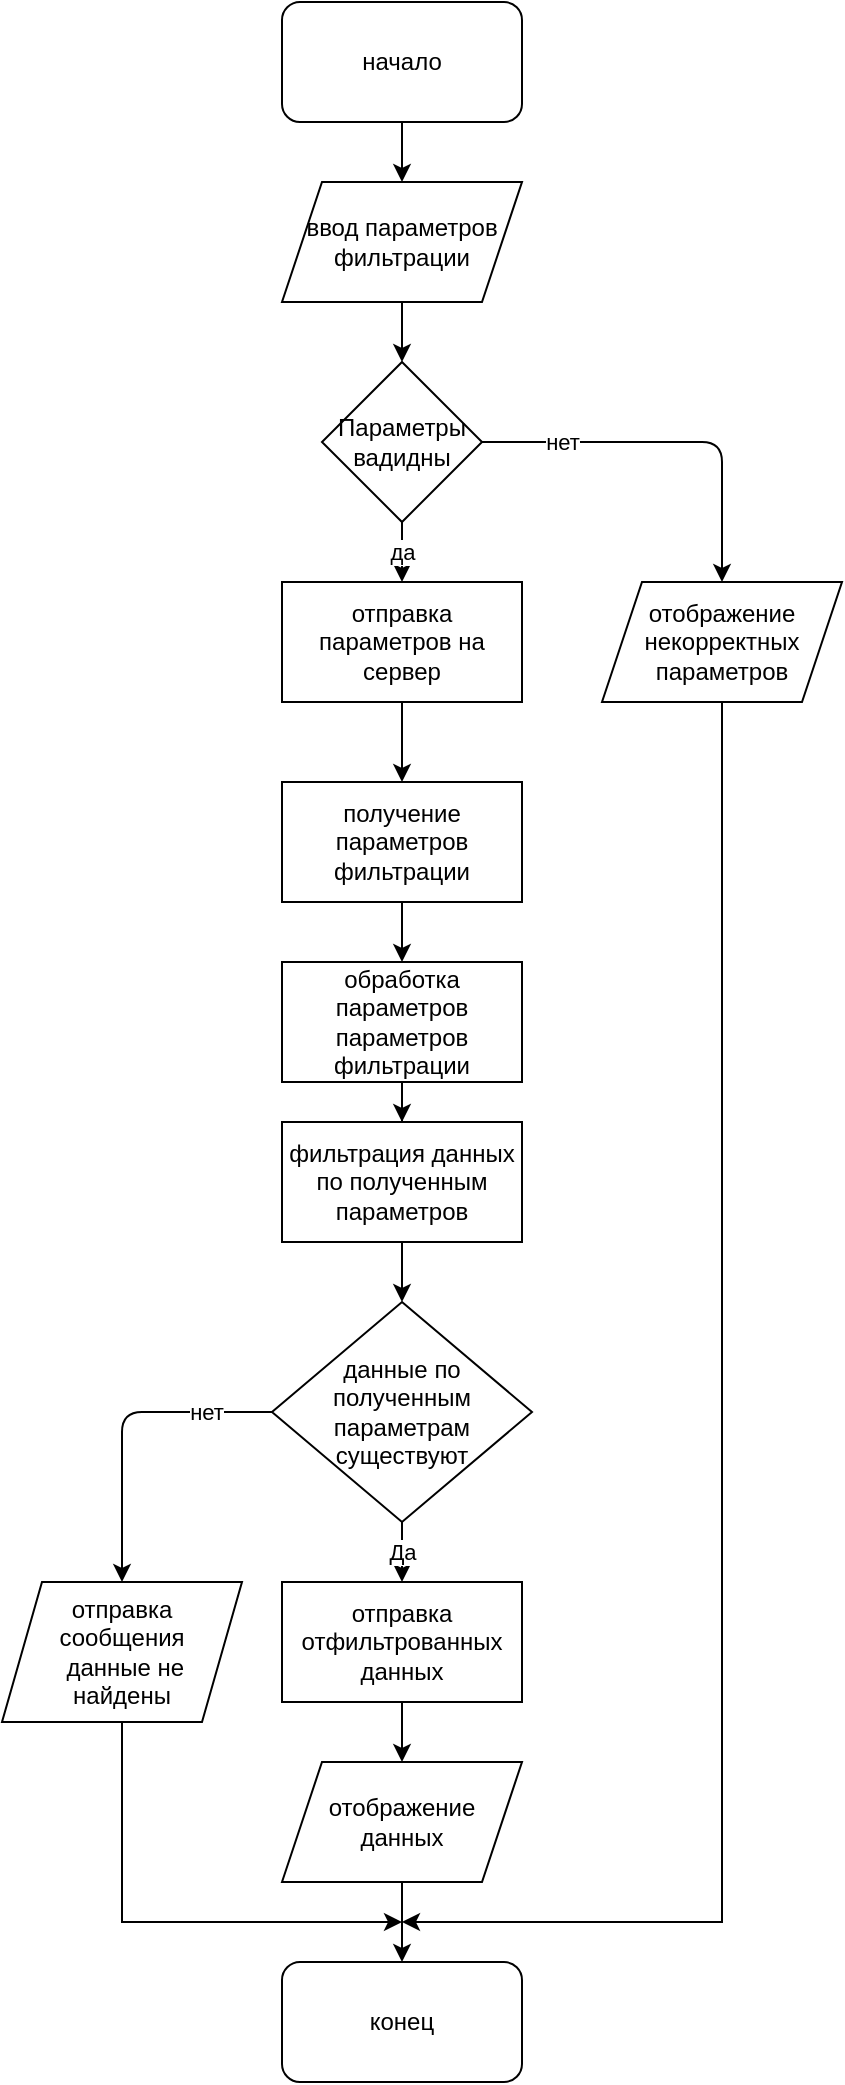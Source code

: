 <mxfile version="14.6.1" type="github"><diagram id="uiOw_u8a6w4pEPBfvf33" name="Page-1"><mxGraphModel dx="2031" dy="1274" grid="1" gridSize="10" guides="1" tooltips="1" connect="1" arrows="1" fold="1" page="1" pageScale="1" pageWidth="827" pageHeight="1169" math="0" shadow="0"><root><mxCell id="0"/><mxCell id="1" parent="0"/><mxCell id="79CqScHcI8Xc3eRM_paD-10" style="edgeStyle=orthogonalEdgeStyle;rounded=0;orthogonalLoop=1;jettySize=auto;html=1;" parent="1" source="79CqScHcI8Xc3eRM_paD-1" target="79CqScHcI8Xc3eRM_paD-2" edge="1"><mxGeometry relative="1" as="geometry"/></mxCell><mxCell id="79CqScHcI8Xc3eRM_paD-1" value="начало" style="rounded=1;whiteSpace=wrap;html=1;" parent="1" vertex="1"><mxGeometry x="160" y="90" width="120" height="60" as="geometry"/></mxCell><mxCell id="79CqScHcI8Xc3eRM_paD-2" value="ввод параметров фильтрации" style="shape=parallelogram;perimeter=parallelogramPerimeter;whiteSpace=wrap;html=1;fixedSize=1;" parent="1" vertex="1"><mxGeometry x="160" y="180" width="120" height="60" as="geometry"/></mxCell><mxCell id="79CqScHcI8Xc3eRM_paD-12" style="edgeStyle=orthogonalEdgeStyle;rounded=0;orthogonalLoop=1;jettySize=auto;html=1;" parent="1" source="79CqScHcI8Xc3eRM_paD-5" target="79CqScHcI8Xc3eRM_paD-6" edge="1"><mxGeometry relative="1" as="geometry"/></mxCell><mxCell id="79CqScHcI8Xc3eRM_paD-5" value="получение параметров фильтрации" style="rounded=0;whiteSpace=wrap;html=1;" parent="1" vertex="1"><mxGeometry x="160" y="480" width="120" height="60" as="geometry"/></mxCell><mxCell id="79CqScHcI8Xc3eRM_paD-13" style="edgeStyle=orthogonalEdgeStyle;rounded=0;orthogonalLoop=1;jettySize=auto;html=1;" parent="1" source="79CqScHcI8Xc3eRM_paD-6" target="79CqScHcI8Xc3eRM_paD-7" edge="1"><mxGeometry relative="1" as="geometry"/></mxCell><mxCell id="79CqScHcI8Xc3eRM_paD-6" value="обработка параметров параметров фильтрации" style="rounded=0;whiteSpace=wrap;html=1;" parent="1" vertex="1"><mxGeometry x="160" y="570" width="120" height="60" as="geometry"/></mxCell><mxCell id="o9BrXSEMx-s03Nt2duc7-16" style="edgeStyle=orthogonalEdgeStyle;rounded=0;orthogonalLoop=1;jettySize=auto;html=1;" edge="1" parent="1" source="79CqScHcI8Xc3eRM_paD-7" target="o9BrXSEMx-s03Nt2duc7-12"><mxGeometry relative="1" as="geometry"/></mxCell><mxCell id="79CqScHcI8Xc3eRM_paD-7" value="фильтрация данных по полученным параметров" style="rounded=0;whiteSpace=wrap;html=1;" parent="1" vertex="1"><mxGeometry x="160" y="650" width="120" height="60" as="geometry"/></mxCell><mxCell id="79CqScHcI8Xc3eRM_paD-15" style="edgeStyle=orthogonalEdgeStyle;rounded=0;orthogonalLoop=1;jettySize=auto;html=1;" parent="1" source="79CqScHcI8Xc3eRM_paD-8" target="79CqScHcI8Xc3eRM_paD-9" edge="1"><mxGeometry relative="1" as="geometry"><mxPoint x="220" y="980" as="sourcePoint"/></mxGeometry></mxCell><mxCell id="79CqScHcI8Xc3eRM_paD-8" value="отправка отфильтрованных данных" style="rounded=0;whiteSpace=wrap;html=1;" parent="1" vertex="1"><mxGeometry x="160" y="880" width="120" height="60" as="geometry"/></mxCell><mxCell id="79CqScHcI8Xc3eRM_paD-17" style="edgeStyle=orthogonalEdgeStyle;rounded=0;orthogonalLoop=1;jettySize=auto;html=1;" parent="1" source="79CqScHcI8Xc3eRM_paD-9" target="79CqScHcI8Xc3eRM_paD-16" edge="1"><mxGeometry relative="1" as="geometry"/></mxCell><mxCell id="79CqScHcI8Xc3eRM_paD-9" value="отображение данных" style="shape=parallelogram;perimeter=parallelogramPerimeter;whiteSpace=wrap;html=1;fixedSize=1;" parent="1" vertex="1"><mxGeometry x="160" y="970" width="120" height="60" as="geometry"/></mxCell><mxCell id="79CqScHcI8Xc3eRM_paD-16" value="конец" style="rounded=1;whiteSpace=wrap;html=1;" parent="1" vertex="1"><mxGeometry x="160" y="1070" width="120" height="60" as="geometry"/></mxCell><mxCell id="o9BrXSEMx-s03Nt2duc7-4" value="да" style="edgeStyle=orthogonalEdgeStyle;rounded=0;orthogonalLoop=1;jettySize=auto;html=1;" edge="1" parent="1" source="o9BrXSEMx-s03Nt2duc7-2" target="o9BrXSEMx-s03Nt2duc7-5"><mxGeometry relative="1" as="geometry"><mxPoint x="80" y="330" as="targetPoint"/></mxGeometry></mxCell><mxCell id="o9BrXSEMx-s03Nt2duc7-2" value="Параметры вадидны" style="rhombus;whiteSpace=wrap;html=1;" vertex="1" parent="1"><mxGeometry x="180" y="270" width="80" height="80" as="geometry"/></mxCell><mxCell id="o9BrXSEMx-s03Nt2duc7-3" value="нет" style="endArrow=classic;html=1;exitX=1;exitY=0.5;exitDx=0;exitDy=0;entryX=0.5;entryY=0;entryDx=0;entryDy=0;" edge="1" parent="1" source="o9BrXSEMx-s03Nt2duc7-2" target="o9BrXSEMx-s03Nt2duc7-8"><mxGeometry x="-0.579" width="50" height="50" relative="1" as="geometry"><mxPoint x="390" y="570" as="sourcePoint"/><mxPoint x="220" y="820" as="targetPoint"/><Array as="points"><mxPoint x="380" y="310"/></Array><mxPoint as="offset"/></mxGeometry></mxCell><mxCell id="o9BrXSEMx-s03Nt2duc7-7" style="edgeStyle=orthogonalEdgeStyle;rounded=0;orthogonalLoop=1;jettySize=auto;html=1;" edge="1" parent="1" source="o9BrXSEMx-s03Nt2duc7-5" target="79CqScHcI8Xc3eRM_paD-5"><mxGeometry relative="1" as="geometry"/></mxCell><mxCell id="o9BrXSEMx-s03Nt2duc7-5" value="отправка параметров на сервер" style="rounded=0;whiteSpace=wrap;html=1;" vertex="1" parent="1"><mxGeometry x="160" y="380" width="120" height="60" as="geometry"/></mxCell><mxCell id="o9BrXSEMx-s03Nt2duc7-17" style="edgeStyle=orthogonalEdgeStyle;rounded=0;orthogonalLoop=1;jettySize=auto;html=1;" edge="1" parent="1" source="o9BrXSEMx-s03Nt2duc7-8"><mxGeometry relative="1" as="geometry"><mxPoint x="220" y="1050" as="targetPoint"/><Array as="points"><mxPoint x="380" y="1050"/></Array></mxGeometry></mxCell><mxCell id="o9BrXSEMx-s03Nt2duc7-8" value="отображение некорректных параметров" style="shape=parallelogram;perimeter=parallelogramPerimeter;whiteSpace=wrap;html=1;fixedSize=1;" vertex="1" parent="1"><mxGeometry x="320" y="380" width="120" height="60" as="geometry"/></mxCell><mxCell id="o9BrXSEMx-s03Nt2duc7-13" value="Да" style="edgeStyle=orthogonalEdgeStyle;rounded=0;orthogonalLoop=1;jettySize=auto;html=1;" edge="1" parent="1" source="o9BrXSEMx-s03Nt2duc7-12" target="79CqScHcI8Xc3eRM_paD-8"><mxGeometry relative="1" as="geometry"/></mxCell><mxCell id="o9BrXSEMx-s03Nt2duc7-12" value="данные по полученным параметрам существуют" style="rhombus;whiteSpace=wrap;html=1;" vertex="1" parent="1"><mxGeometry x="155" y="740" width="130" height="110" as="geometry"/></mxCell><mxCell id="o9BrXSEMx-s03Nt2duc7-14" value="нет" style="endArrow=classic;html=1;exitX=0;exitY=0.5;exitDx=0;exitDy=0;" edge="1" parent="1" source="o9BrXSEMx-s03Nt2duc7-12" target="o9BrXSEMx-s03Nt2duc7-15"><mxGeometry x="-0.579" width="50" height="50" relative="1" as="geometry"><mxPoint x="270" y="320" as="sourcePoint"/><mxPoint x="50" y="920" as="targetPoint"/><Array as="points"><mxPoint x="80" y="795"/></Array><mxPoint as="offset"/></mxGeometry></mxCell><mxCell id="o9BrXSEMx-s03Nt2duc7-18" style="edgeStyle=orthogonalEdgeStyle;rounded=0;orthogonalLoop=1;jettySize=auto;html=1;" edge="1" parent="1" source="o9BrXSEMx-s03Nt2duc7-15"><mxGeometry relative="1" as="geometry"><mxPoint x="220" y="1050" as="targetPoint"/><Array as="points"><mxPoint x="80" y="1050"/></Array></mxGeometry></mxCell><mxCell id="o9BrXSEMx-s03Nt2duc7-15" value="отправка &lt;br&gt;сообщения&lt;br&gt;&amp;nbsp;данные не &lt;br&gt;найдены" style="shape=parallelogram;perimeter=parallelogramPerimeter;whiteSpace=wrap;html=1;fixedSize=1;" vertex="1" parent="1"><mxGeometry x="20" y="880" width="120" height="70" as="geometry"/></mxCell><mxCell id="o9BrXSEMx-s03Nt2duc7-19" style="edgeStyle=orthogonalEdgeStyle;rounded=0;orthogonalLoop=1;jettySize=auto;html=1;" edge="1" parent="1" source="79CqScHcI8Xc3eRM_paD-2" target="o9BrXSEMx-s03Nt2duc7-2"><mxGeometry relative="1" as="geometry"><mxPoint x="230" y="450" as="sourcePoint"/><mxPoint x="230" y="490" as="targetPoint"/></mxGeometry></mxCell></root></mxGraphModel></diagram></mxfile>
